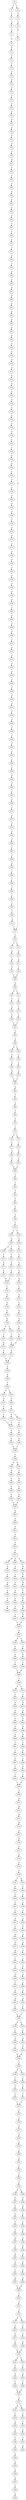 strict digraph  {
	S0 -> S1 [ label = T ];
	S0 -> S2 [ label = T ];
	S1 -> S3 [ label = C ];
	S2 -> S4 [ label = C ];
	S3 -> S5 [ label = T ];
	S4 -> S6 [ label = T ];
	S5 -> S7 [ label = C ];
	S6 -> S8 [ label = G ];
	S7 -> S9 [ label = A ];
	S8 -> S10 [ label = T ];
	S9 -> S11 [ label = T ];
	S10 -> S12 [ label = C ];
	S11 -> S13 [ label = C ];
	S12 -> S14 [ label = T ];
	S12 -> S15 [ label = C ];
	S13 -> S16 [ label = T ];
	S14 -> S17 [ label = A ];
	S15 -> S18 [ label = A ];
	S16 -> S19 [ label = C ];
	S17 -> S20 [ label = A ];
	S18 -> S21 [ label = A ];
	S19 -> S22 [ label = G ];
	S20 -> S23 [ label = C ];
	S21 -> S24 [ label = C ];
	S22 -> S25 [ label = A ];
	S23 -> S26 [ label = C ];
	S24 -> S26 [ label = C ];
	S25 -> S27 [ label = C ];
	S26 -> S28 [ label = A ];
	S27 -> S29 [ label = T ];
	S28 -> S30 [ label = G ];
	S28 -> S31 [ label = C ];
	S29 -> S32 [ label = C ];
	S30 -> S33 [ label = T ];
	S31 -> S34 [ label = T ];
	S32 -> S35 [ label = G ];
	S33 -> S36 [ label = C ];
	S34 -> S37 [ label = C ];
	S35 -> S38 [ label = G ];
	S36 -> S39 [ label = C ];
	S37 -> S40 [ label = C ];
	S38 -> S41 [ label = T ];
	S39 -> S42 [ label = T ];
	S40 -> S42 [ label = T ];
	S41 -> S43 [ label = G ];
	S42 -> S44 [ label = T ];
	S43 -> S45 [ label = T ];
	S44 -> S46 [ label = C ];
	S45 -> S47 [ label = G ];
	S46 -> S48 [ label = A ];
	S46 -> S49 [ label = C ];
	S47 -> S50 [ label = T ];
	S48 -> S51 [ label = T ];
	S49 -> S52 [ label = T ];
	S50 -> S53 [ label = T ];
	S51 -> S54 [ label = C ];
	S52 -> S55 [ label = C ];
	S53 -> S56 [ label = G ];
	S54 -> S57 [ label = A ];
	S55 -> S58 [ label = A ];
	S56 -> S59 [ label = G ];
	S57 -> S60 [ label = T ];
	S58 -> S60 [ label = T ];
	S59 -> S61 [ label = T ];
	S60 -> S62 [ label = G ];
	S61 -> S63 [ label = A ];
	S62 -> S64 [ label = T ];
	S63 -> S65 [ label = C ];
	S64 -> S66 [ label = A ];
	S65 -> S67 [ label = T ];
	S66 -> S68 [ label = C ];
	S67 -> S69 [ label = T ];
	S68 -> S70 [ label = C ];
	S69 -> S71 [ label = T ];
	S70 -> S72 [ label = C ];
	S71 -> S73 [ label = C ];
	S72 -> S74 [ label = G ];
	S72 -> S75 [ label = C ];
	S73 -> S76 [ label = C ];
	S74 -> S77 [ label = C ];
	S75 -> S78 [ label = C ];
	S76 -> S79 [ label = T ];
	S77 -> S80 [ label = A ];
	S78 -> S81 [ label = A ];
	S79 -> S82 [ label = C ];
	S80 -> S83 [ label = C ];
	S81 -> S84 [ label = C ];
	S82 -> S85 [ label = T ];
	S83 -> S86 [ label = A ];
	S84 -> S86 [ label = A ];
	S85 -> S87 [ label = A ];
	S86 -> S88 [ label = C ];
	S87 -> S89 [ label = T ];
	S88 -> S90 [ label = C ];
	S89 -> S91 [ label = C ];
	S90 -> S92 [ label = T ];
	S91 -> S93 [ label = A ];
	S92 -> S94 [ label = C ];
	S93 -> S95 [ label = A ];
	S94 -> S96 [ label = C ];
	S95 -> S97 [ label = G ];
	S96 -> S98 [ label = A ];
	S97 -> S99 [ label = A ];
	S98 -> S100 [ label = C ];
	S99 -> S101 [ label = C ];
	S100 -> S102 [ label = C ];
	S100 -> S103 [ label = T ];
	S101 -> S104 [ label = G ];
	S102 -> S105 [ label = G ];
	S103 -> S106 [ label = C ];
	S104 -> S107 [ label = G ];
	S105 -> S108 [ label = T ];
	S105 -> S109 [ label = A ];
	S106 -> S110 [ label = T ];
	S107 -> S111 [ label = A ];
	S108 -> S112 [ label = T ];
	S109 -> S113 [ label = T ];
	S110 -> S114 [ label = T ];
	S111 -> S115 [ label = G ];
	S112 -> S116 [ label = A ];
	S113 -> S117 [ label = A ];
	S114 -> S118 [ label = A ];
	S115 -> S119 [ label = G ];
	S116 -> S120 [ label = A ];
	S117 -> S121 [ label = A ];
	S118 -> S122 [ label = G ];
	S119 -> S123 [ label = A ];
	S120 -> S124 [ label = G ];
	S121 -> S124 [ label = G ];
	S122 -> S125 [ label = A ];
	S123 -> S126 [ label = C ];
	S124 -> S127 [ label = T ];
	S125 -> S128 [ label = C ];
	S126 -> S129 [ label = C ];
	S127 -> S130 [ label = G ];
	S128 -> S131 [ label = G ];
	S129 -> S132 [ label = C ];
	S130 -> S133 [ label = G ];
	S131 -> S134 [ label = G ];
	S132 -> S135 [ label = C ];
	S133 -> S136 [ label = T ];
	S134 -> S137 [ label = G ];
	S135 -> S138 [ label = T ];
	S136 -> S139 [ label = A ];
	S137 -> S140 [ label = A ];
	S138 -> S141 [ label = C ];
	S139 -> S142 [ label = C ];
	S139 -> S143 [ label = T ];
	S140 -> S144 [ label = C ];
	S141 -> S145 [ label = C ];
	S142 -> S146 [ label = T ];
	S143 -> S147 [ label = T ];
	S144 -> S148 [ label = T ];
	S145 -> S149 [ label = G ];
	S146 -> S150 [ label = A ];
	S147 -> S151 [ label = A ];
	S148 -> S150 [ label = A ];
	S149 -> S152 [ label = G ];
	S150 -> S153 [ label = G ];
	S151 -> S154 [ label = G ];
	S152 -> S155 [ label = T ];
	S153 -> S156 [ label = T ];
	S154 -> S156 [ label = T ];
	S155 -> S157 [ label = T ];
	S156 -> S158 [ label = G ];
	S157 -> S159 [ label = C ];
	S158 -> S160 [ label = G ];
	S159 -> S161 [ label = C ];
	S160 -> S162 [ label = T ];
	S161 -> S163 [ label = A ];
	S162 -> S164 [ label = T ];
	S162 -> S165 [ label = C ];
	S163 -> S166 [ label = G ];
	S164 -> S167 [ label = G ];
	S165 -> S168 [ label = G ];
	S166 -> S169 [ label = T ];
	S167 -> S170 [ label = T ];
	S168 -> S171 [ label = T ];
	S169 -> S172 [ label = A ];
	S170 -> S173 [ label = C ];
	S171 -> S174 [ label = T ];
	S171 -> S175 [ label = C ];
	S172 -> S176 [ label = G ];
	S173 -> S177 [ label = C ];
	S174 -> S178 [ label = C ];
	S175 -> S177 [ label = C ];
	S176 -> S179 [ label = T ];
	S177 -> S180 [ label = T ];
	S178 -> S181 [ label = T ];
	S179 -> S182 [ label = C ];
	S180 -> S183 [ label = A ];
	S181 -> S184 [ label = A ];
	S182 -> S185 [ label = G ];
	S183 -> S186 [ label = C ];
	S184 -> S186 [ label = C ];
	S185 -> S187 [ label = T ];
	S186 -> S188 [ label = T ];
	S187 -> S189 [ label = A ];
	S188 -> S190 [ label = G ];
	S188 -> S191 [ label = C ];
	S189 -> S192 [ label = A ];
	S190 -> S193 [ label = A ];
	S191 -> S194 [ label = C ];
	S192 -> S195 [ label = A ];
	S193 -> S196 [ label = T ];
	S194 -> S197 [ label = T ];
	S195 -> S198 [ label = A ];
	S196 -> S199 [ label = C ];
	S197 -> S200 [ label = C ];
	S198 -> S201 [ label = C ];
	S199 -> S202 [ label = C ];
	S200 -> S203 [ label = C ];
	S201 -> S204 [ label = C ];
	S202 -> S205 [ label = A ];
	S203 -> S205 [ label = A ];
	S204 -> S206 [ label = C ];
	S205 -> S207 [ label = A ];
	S206 -> S208 [ label = G ];
	S207 -> S209 [ label = G ];
	S208 -> S210 [ label = T ];
	S209 -> S211 [ label = G ];
	S210 -> S212 [ label = G ];
	S211 -> S213 [ label = G ];
	S212 -> S214 [ label = T ];
	S213 -> S215 [ label = G ];
	S214 -> S216 [ label = C ];
	S215 -> S217 [ label = T ];
	S216 -> S218 [ label = A ];
	S217 -> S219 [ label = A ];
	S217 -> S220 [ label = G ];
	S217 -> S221 [ label = C ];
	S218 -> S222 [ label = C ];
	S219 -> S223 [ label = G ];
	S220 -> S224 [ label = G ];
	S221 -> S225 [ label = G ];
	S222 -> S226 [ label = T ];
	S223 -> S227 [ label = T ];
	S224 -> S228 [ label = T ];
	S225 -> S229 [ label = T ];
	S226 -> S230 [ label = G ];
	S227 -> S231 [ label = G ];
	S228 -> S232 [ label = G ];
	S229 -> S233 [ label = G ];
	S230 -> S234 [ label = G ];
	S231 -> S235 [ label = C ];
	S232 -> S236 [ label = A ];
	S233 -> S237 [ label = T ];
	S234 -> S238 [ label = T ];
	S235 -> S239 [ label = C ];
	S236 -> S240 [ label = C ];
	S237 -> S241 [ label = C ];
	S238 -> S242 [ label = A ];
	S239 -> S243 [ label = A ];
	S240 -> S244 [ label = A ];
	S241 -> S245 [ label = A ];
	S242 -> S246 [ label = C ];
	S244 -> S247 [ label = C ];
	S245 -> S248 [ label = C ];
	S246 -> S249 [ label = C ];
	S247 -> S250 [ label = T ];
	S248 -> S250 [ label = T ];
	S249 -> S251 [ label = T ];
	S250 -> S252 [ label = C ];
	S251 -> S253 [ label = C ];
	S252 -> S254 [ label = A ];
	S252 -> S255 [ label = G ];
	S253 -> S256 [ label = T ];
	S254 -> S257 [ label = T ];
	S255 -> S258 [ label = T ];
	S256 -> S259 [ label = T ];
	S257 -> S260 [ label = G ];
	S258 -> S261 [ label = G ];
	S259 -> S262 [ label = G ];
	S260 -> S263 [ label = T ];
	S261 -> S264 [ label = T ];
	S262 -> S265 [ label = G ];
	S263 -> S266 [ label = A ];
	S264 -> S266 [ label = A ];
	S265 -> S267 [ label = T ];
	S266 -> S268 [ label = T ];
	S267 -> S269 [ label = G ];
	S268 -> S270 [ label = C ];
	S268 -> S271 [ label = T ];
	S269 -> S272 [ label = T ];
	S270 -> S273 [ label = T ];
	S271 -> S274 [ label = T ];
	S272 -> S275 [ label = A ];
	S273 -> S276 [ label = A ];
	S274 -> S277 [ label = G ];
	S275 -> S278 [ label = T ];
	S276 -> S279 [ label = G ];
	S277 -> S280 [ label = G ];
	S278 -> S281 [ label = A ];
	S279 -> S282 [ label = T ];
	S280 -> S283 [ label = T ];
	S281 -> S284 [ label = T ];
	S282 -> S285 [ label = G ];
	S283 -> S286 [ label = G ];
	S284 -> S287 [ label = T ];
	S285 -> S288 [ label = A ];
	S286 -> S289 [ label = G ];
	S287 -> S290 [ label = T ];
	S288 -> S291 [ label = T ];
	S289 -> S292 [ label = T ];
	S290 -> S293 [ label = A ];
	S291 -> S294 [ label = T ];
	S292 -> S295 [ label = C ];
	S293 -> S296 [ label = T ];
	S294 -> S297 [ label = C ];
	S295 -> S298 [ label = C ];
	S296 -> S299 [ label = T ];
	S297 -> S300 [ label = T ];
	S298 -> S301 [ label = T ];
	S299 -> S302 [ label = T ];
	S300 -> S303 [ label = T ];
	S301 -> S304 [ label = T ];
	S302 -> S305 [ label = C ];
	S303 -> S306 [ label = C ];
	S304 -> S306 [ label = C ];
	S305 -> S307 [ label = C ];
	S306 -> S308 [ label = T ];
	S307 -> S309 [ label = T ];
	S308 -> S310 [ label = A ];
	S309 -> S311 [ label = G ];
	S310 -> S312 [ label = A ];
	S311 -> S10 [ label = T ];
	S312 -> S313 [ label = G ];
	S313 -> S314 [ label = G ];
	S314 -> S315 [ label = T ];
	S315 -> S316 [ label = T ];
	S316 -> S317 [ label = T ];
	S317 -> S318 [ label = C ];
	S318 -> S319 [ label = T ];
	S319 -> S320 [ label = C ];
	S320 -> S321 [ label = C ];
	S320 -> S322 [ label = A ];
	S321 -> S323 [ label = C ];
	S322 -> S324 [ label = C ];
	S323 -> S325 [ label = C ];
	S324 -> S326 [ label = C ];
	S325 -> S327 [ label = C ];
	S326 -> S328 [ label = C ];
	S327 -> S329 [ label = T ];
	S328 -> S330 [ label = C ];
	S329 -> S331 [ label = A ];
	S330 -> S332 [ label = G ];
	S331 -> S333 [ label = C ];
	S332 -> S334 [ label = C ];
	S333 -> S335 [ label = A ];
	S334 -> S336 [ label = A ];
	S335 -> S337 [ label = G ];
	S336 -> S338 [ label = G ];
	S337 -> S339 [ label = A ];
	S338 -> S340 [ label = G ];
	S339 -> S341 [ label = T ];
	S340 -> S342 [ label = T ];
	S341 -> S343 [ label = C ];
	S342 -> S344 [ label = C ];
	S343 -> S345 [ label = G ];
	S344 -> S346 [ label = G ];
	S345 -> S347 [ label = T ];
	S346 -> S348 [ label = C ];
	S347 -> S349 [ label = G ];
	S348 -> S350 [ label = G ];
	S349 -> S351 [ label = A ];
	S350 -> S352 [ label = A ];
	S351 -> S353 [ label = C ];
	S352 -> S354 [ label = C ];
	S353 -> S355 [ label = C ];
	S354 -> S355 [ label = C ];
	S355 -> S356 [ label = A ];
	S355 -> S357 [ label = C ];
	S356 -> S358 [ label = C ];
	S357 -> S359 [ label = C ];
	S358 -> S360 [ label = G ];
	S359 -> S361 [ label = G ];
	S360 -> S362 [ label = T ];
	S361 -> S363 [ label = T ];
	S362 -> S364 [ label = A ];
	S363 -> S364 [ label = A ];
	S364 -> S365 [ label = C ];
	S365 -> S366 [ label = T ];
	S365 -> S367 [ label = C ];
	S366 -> S368 [ label = C ];
	S367 -> S369 [ label = C ];
	S368 -> S370 [ label = C ];
	S369 -> S371 [ label = C ];
	S370 -> S372 [ label = T ];
	S371 -> S373 [ label = T ];
	S372 -> S374 [ label = T ];
	S373 -> S374 [ label = T ];
	S374 -> S375 [ label = C ];
	S375 -> S376 [ label = C ];
	S376 -> S377 [ label = G ];
	S377 -> S378 [ label = G ];
	S378 -> S379 [ label = G ];
	S379 -> S380 [ label = T ];
	S380 -> S381 [ label = A ];
	S381 -> S382 [ label = C ];
	S382 -> S383 [ label = T ];
	S383 -> S384 [ label = C ];
	S384 -> S385 [ label = C ];
	S384 -> S386 [ label = T ];
	S385 -> S387 [ label = T ];
	S386 -> S388 [ label = T ];
	S387 -> S389 [ label = C ];
	S388 -> S390 [ label = A ];
	S389 -> S391 [ label = C ];
	S390 -> S392 [ label = C ];
	S391 -> S393 [ label = T ];
	S392 -> S394 [ label = T ];
	S393 -> S395 [ label = T ];
	S394 -> S396 [ label = T ];
	S395 -> S397 [ label = G ];
	S396 -> S398 [ label = A ];
	S397 -> S399 [ label = C ];
	S398 -> S400 [ label = C ];
	S399 -> S401 [ label = A ];
	S400 -> S402 [ label = G ];
	S401 -> S403 [ label = A ];
	S402 -> S404 [ label = A ];
	S403 -> S405 [ label = C ];
	S404 -> S406 [ label = C ];
	S405 -> S407 [ label = A ];
	S406 -> S408 [ label = A ];
	S407 -> S409 [ label = G ];
	S408 -> S409 [ label = G ];
	S409 -> S410 [ label = T ];
	S410 -> S411 [ label = G ];
	S411 -> S412 [ label = C ];
	S412 -> S413 [ label = A ];
	S412 -> S414 [ label = T ];
	S413 -> S415 [ label = C ];
	S414 -> S416 [ label = C ];
	S415 -> S417 [ label = C ];
	S416 -> S418 [ label = C ];
	S417 -> S419 [ label = G ];
	S418 -> S420 [ label = G ];
	S419 -> S421 [ label = A ];
	S420 -> S421 [ label = A ];
	S421 -> S422 [ label = A ];
	S421 -> S423 [ label = C ];
	S422 -> S424 [ label = C ];
	S423 -> S425 [ label = C ];
	S424 -> S426 [ label = G ];
	S425 -> S427 [ label = G ];
	S426 -> S428 [ label = C ];
	S427 -> S429 [ label = C ];
	S428 -> S430 [ label = A ];
	S429 -> S430 [ label = A ];
	S430 -> S431 [ label = A ];
	S431 -> S432 [ label = A ];
	S431 -> S433 [ label = C ];
	S432 -> S434 [ label = C ];
	S433 -> S435 [ label = C ];
	S434 -> S436 [ label = A ];
	S435 -> S437 [ label = T ];
	S436 -> S438 [ label = G ];
	S437 -> S439 [ label = G ];
	S438 -> S440 [ label = T ];
	S439 -> S441 [ label = T ];
	S440 -> S442 [ label = A ];
	S441 -> S443 [ label = A ];
	S442 -> S444 [ label = A ];
	S444 -> S445 [ label = A ];
	S445 -> S446 [ label = G ];
	S446 -> S447 [ label = A ];
	S447 -> S448 [ label = G ];
	S448 -> S449 [ label = G ];
}

